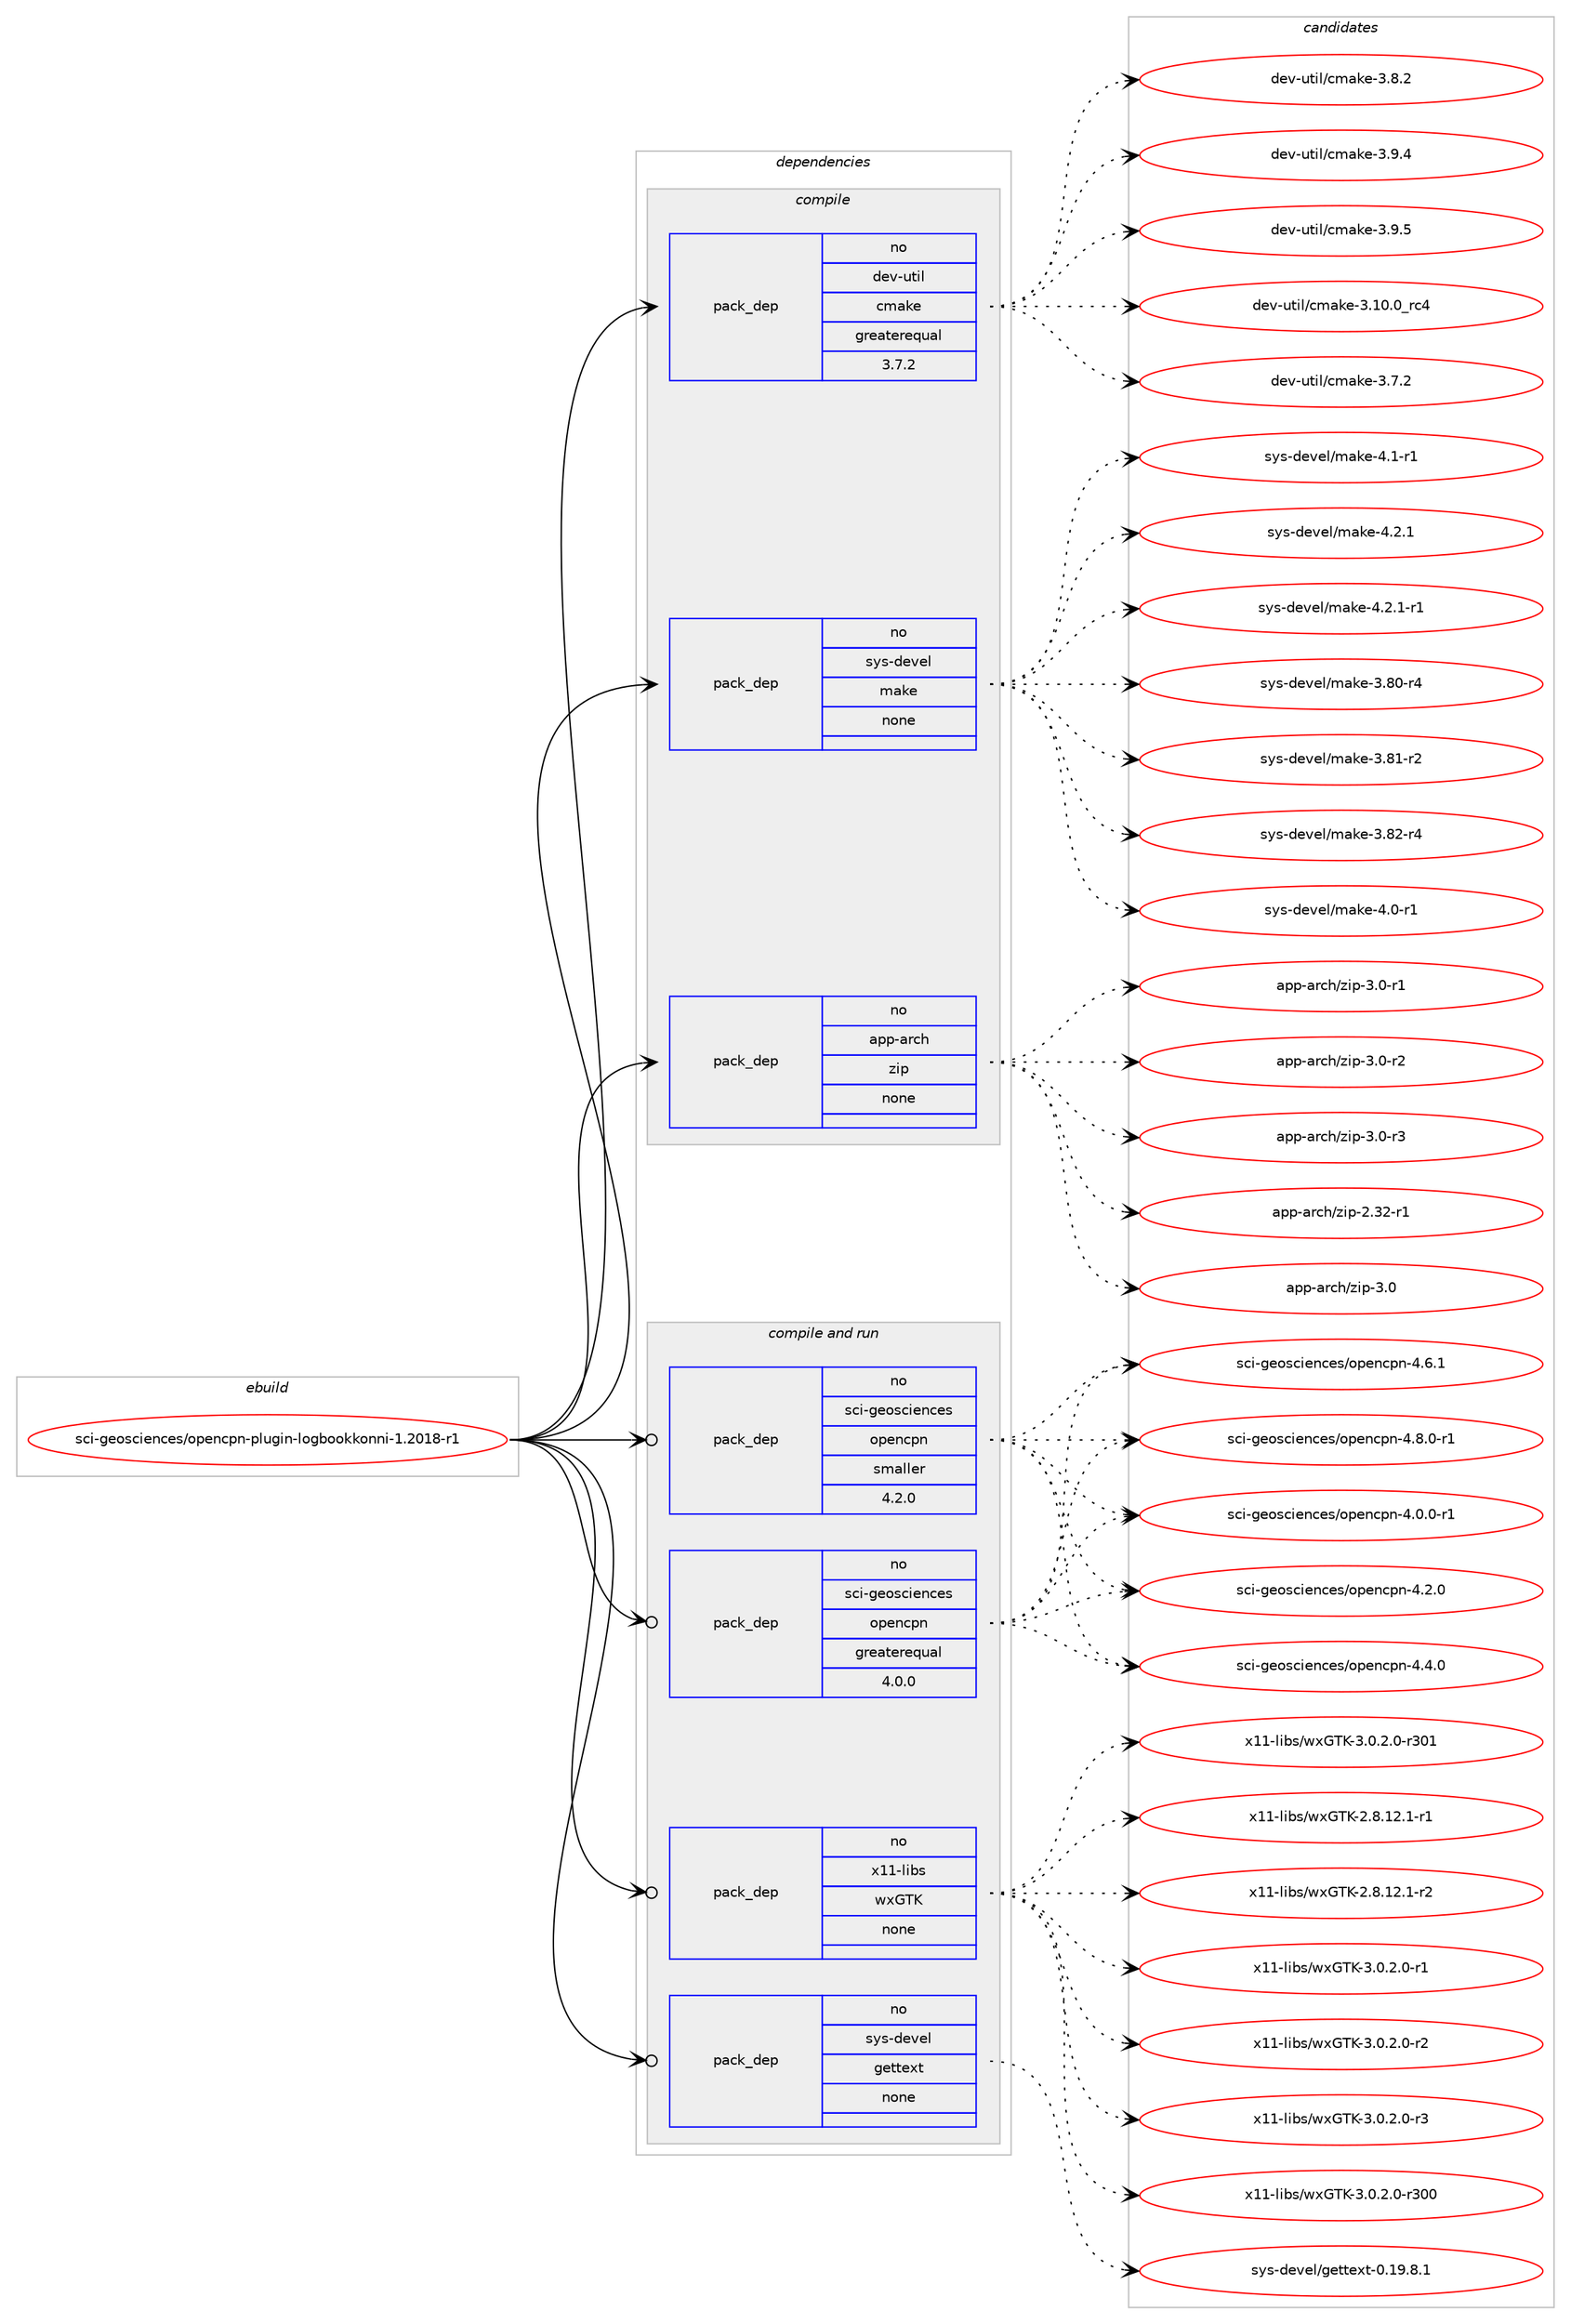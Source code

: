 digraph prolog {

# *************
# Graph options
# *************

newrank=true;
concentrate=true;
compound=true;
graph [rankdir=LR,fontname=Helvetica,fontsize=10,ranksep=1.5];#, ranksep=2.5, nodesep=0.2];
edge  [arrowhead=vee];
node  [fontname=Helvetica,fontsize=10];

# **********
# The ebuild
# **********

subgraph cluster_leftcol {
color=gray;
rank=same;
label=<<i>ebuild</i>>;
id [label="sci-geosciences/opencpn-plugin-logbookkonni-1.2018-r1", color=red, width=4, href="../sci-geosciences/opencpn-plugin-logbookkonni-1.2018-r1.svg"];
}

# ****************
# The dependencies
# ****************

subgraph cluster_midcol {
color=gray;
label=<<i>dependencies</i>>;
subgraph cluster_compile {
fillcolor="#eeeeee";
style=filled;
label=<<i>compile</i>>;
subgraph pack331352 {
dependency449194 [label=<<TABLE BORDER="0" CELLBORDER="1" CELLSPACING="0" CELLPADDING="4" WIDTH="220"><TR><TD ROWSPAN="6" CELLPADDING="30">pack_dep</TD></TR><TR><TD WIDTH="110">no</TD></TR><TR><TD>app-arch</TD></TR><TR><TD>zip</TD></TR><TR><TD>none</TD></TR><TR><TD></TD></TR></TABLE>>, shape=none, color=blue];
}
id:e -> dependency449194:w [weight=20,style="solid",arrowhead="vee"];
subgraph pack331353 {
dependency449195 [label=<<TABLE BORDER="0" CELLBORDER="1" CELLSPACING="0" CELLPADDING="4" WIDTH="220"><TR><TD ROWSPAN="6" CELLPADDING="30">pack_dep</TD></TR><TR><TD WIDTH="110">no</TD></TR><TR><TD>dev-util</TD></TR><TR><TD>cmake</TD></TR><TR><TD>greaterequal</TD></TR><TR><TD>3.7.2</TD></TR></TABLE>>, shape=none, color=blue];
}
id:e -> dependency449195:w [weight=20,style="solid",arrowhead="vee"];
subgraph pack331354 {
dependency449196 [label=<<TABLE BORDER="0" CELLBORDER="1" CELLSPACING="0" CELLPADDING="4" WIDTH="220"><TR><TD ROWSPAN="6" CELLPADDING="30">pack_dep</TD></TR><TR><TD WIDTH="110">no</TD></TR><TR><TD>sys-devel</TD></TR><TR><TD>make</TD></TR><TR><TD>none</TD></TR><TR><TD></TD></TR></TABLE>>, shape=none, color=blue];
}
id:e -> dependency449196:w [weight=20,style="solid",arrowhead="vee"];
}
subgraph cluster_compileandrun {
fillcolor="#eeeeee";
style=filled;
label=<<i>compile and run</i>>;
subgraph pack331355 {
dependency449197 [label=<<TABLE BORDER="0" CELLBORDER="1" CELLSPACING="0" CELLPADDING="4" WIDTH="220"><TR><TD ROWSPAN="6" CELLPADDING="30">pack_dep</TD></TR><TR><TD WIDTH="110">no</TD></TR><TR><TD>sci-geosciences</TD></TR><TR><TD>opencpn</TD></TR><TR><TD>greaterequal</TD></TR><TR><TD>4.0.0</TD></TR></TABLE>>, shape=none, color=blue];
}
id:e -> dependency449197:w [weight=20,style="solid",arrowhead="odotvee"];
subgraph pack331356 {
dependency449198 [label=<<TABLE BORDER="0" CELLBORDER="1" CELLSPACING="0" CELLPADDING="4" WIDTH="220"><TR><TD ROWSPAN="6" CELLPADDING="30">pack_dep</TD></TR><TR><TD WIDTH="110">no</TD></TR><TR><TD>sci-geosciences</TD></TR><TR><TD>opencpn</TD></TR><TR><TD>smaller</TD></TR><TR><TD>4.2.0</TD></TR></TABLE>>, shape=none, color=blue];
}
id:e -> dependency449198:w [weight=20,style="solid",arrowhead="odotvee"];
subgraph pack331357 {
dependency449199 [label=<<TABLE BORDER="0" CELLBORDER="1" CELLSPACING="0" CELLPADDING="4" WIDTH="220"><TR><TD ROWSPAN="6" CELLPADDING="30">pack_dep</TD></TR><TR><TD WIDTH="110">no</TD></TR><TR><TD>sys-devel</TD></TR><TR><TD>gettext</TD></TR><TR><TD>none</TD></TR><TR><TD></TD></TR></TABLE>>, shape=none, color=blue];
}
id:e -> dependency449199:w [weight=20,style="solid",arrowhead="odotvee"];
subgraph pack331358 {
dependency449200 [label=<<TABLE BORDER="0" CELLBORDER="1" CELLSPACING="0" CELLPADDING="4" WIDTH="220"><TR><TD ROWSPAN="6" CELLPADDING="30">pack_dep</TD></TR><TR><TD WIDTH="110">no</TD></TR><TR><TD>x11-libs</TD></TR><TR><TD>wxGTK</TD></TR><TR><TD>none</TD></TR><TR><TD></TD></TR></TABLE>>, shape=none, color=blue];
}
id:e -> dependency449200:w [weight=20,style="solid",arrowhead="odotvee"];
}
subgraph cluster_run {
fillcolor="#eeeeee";
style=filled;
label=<<i>run</i>>;
}
}

# **************
# The candidates
# **************

subgraph cluster_choices {
rank=same;
color=gray;
label=<<i>candidates</i>>;

subgraph choice331352 {
color=black;
nodesep=1;
choice971121124597114991044712210511245504651504511449 [label="app-arch/zip-2.32-r1", color=red, width=4,href="../app-arch/zip-2.32-r1.svg"];
choice971121124597114991044712210511245514648 [label="app-arch/zip-3.0", color=red, width=4,href="../app-arch/zip-3.0.svg"];
choice9711211245971149910447122105112455146484511449 [label="app-arch/zip-3.0-r1", color=red, width=4,href="../app-arch/zip-3.0-r1.svg"];
choice9711211245971149910447122105112455146484511450 [label="app-arch/zip-3.0-r2", color=red, width=4,href="../app-arch/zip-3.0-r2.svg"];
choice9711211245971149910447122105112455146484511451 [label="app-arch/zip-3.0-r3", color=red, width=4,href="../app-arch/zip-3.0-r3.svg"];
dependency449194:e -> choice971121124597114991044712210511245504651504511449:w [style=dotted,weight="100"];
dependency449194:e -> choice971121124597114991044712210511245514648:w [style=dotted,weight="100"];
dependency449194:e -> choice9711211245971149910447122105112455146484511449:w [style=dotted,weight="100"];
dependency449194:e -> choice9711211245971149910447122105112455146484511450:w [style=dotted,weight="100"];
dependency449194:e -> choice9711211245971149910447122105112455146484511451:w [style=dotted,weight="100"];
}
subgraph choice331353 {
color=black;
nodesep=1;
choice1001011184511711610510847991099710710145514649484648951149952 [label="dev-util/cmake-3.10.0_rc4", color=red, width=4,href="../dev-util/cmake-3.10.0_rc4.svg"];
choice10010111845117116105108479910997107101455146554650 [label="dev-util/cmake-3.7.2", color=red, width=4,href="../dev-util/cmake-3.7.2.svg"];
choice10010111845117116105108479910997107101455146564650 [label="dev-util/cmake-3.8.2", color=red, width=4,href="../dev-util/cmake-3.8.2.svg"];
choice10010111845117116105108479910997107101455146574652 [label="dev-util/cmake-3.9.4", color=red, width=4,href="../dev-util/cmake-3.9.4.svg"];
choice10010111845117116105108479910997107101455146574653 [label="dev-util/cmake-3.9.5", color=red, width=4,href="../dev-util/cmake-3.9.5.svg"];
dependency449195:e -> choice1001011184511711610510847991099710710145514649484648951149952:w [style=dotted,weight="100"];
dependency449195:e -> choice10010111845117116105108479910997107101455146554650:w [style=dotted,weight="100"];
dependency449195:e -> choice10010111845117116105108479910997107101455146564650:w [style=dotted,weight="100"];
dependency449195:e -> choice10010111845117116105108479910997107101455146574652:w [style=dotted,weight="100"];
dependency449195:e -> choice10010111845117116105108479910997107101455146574653:w [style=dotted,weight="100"];
}
subgraph choice331354 {
color=black;
nodesep=1;
choice11512111545100101118101108471099710710145514656484511452 [label="sys-devel/make-3.80-r4", color=red, width=4,href="../sys-devel/make-3.80-r4.svg"];
choice11512111545100101118101108471099710710145514656494511450 [label="sys-devel/make-3.81-r2", color=red, width=4,href="../sys-devel/make-3.81-r2.svg"];
choice11512111545100101118101108471099710710145514656504511452 [label="sys-devel/make-3.82-r4", color=red, width=4,href="../sys-devel/make-3.82-r4.svg"];
choice115121115451001011181011084710997107101455246484511449 [label="sys-devel/make-4.0-r1", color=red, width=4,href="../sys-devel/make-4.0-r1.svg"];
choice115121115451001011181011084710997107101455246494511449 [label="sys-devel/make-4.1-r1", color=red, width=4,href="../sys-devel/make-4.1-r1.svg"];
choice115121115451001011181011084710997107101455246504649 [label="sys-devel/make-4.2.1", color=red, width=4,href="../sys-devel/make-4.2.1.svg"];
choice1151211154510010111810110847109971071014552465046494511449 [label="sys-devel/make-4.2.1-r1", color=red, width=4,href="../sys-devel/make-4.2.1-r1.svg"];
dependency449196:e -> choice11512111545100101118101108471099710710145514656484511452:w [style=dotted,weight="100"];
dependency449196:e -> choice11512111545100101118101108471099710710145514656494511450:w [style=dotted,weight="100"];
dependency449196:e -> choice11512111545100101118101108471099710710145514656504511452:w [style=dotted,weight="100"];
dependency449196:e -> choice115121115451001011181011084710997107101455246484511449:w [style=dotted,weight="100"];
dependency449196:e -> choice115121115451001011181011084710997107101455246494511449:w [style=dotted,weight="100"];
dependency449196:e -> choice115121115451001011181011084710997107101455246504649:w [style=dotted,weight="100"];
dependency449196:e -> choice1151211154510010111810110847109971071014552465046494511449:w [style=dotted,weight="100"];
}
subgraph choice331355 {
color=black;
nodesep=1;
choice1159910545103101111115991051011109910111547111112101110991121104552464846484511449 [label="sci-geosciences/opencpn-4.0.0-r1", color=red, width=4,href="../sci-geosciences/opencpn-4.0.0-r1.svg"];
choice115991054510310111111599105101110991011154711111210111099112110455246504648 [label="sci-geosciences/opencpn-4.2.0", color=red, width=4,href="../sci-geosciences/opencpn-4.2.0.svg"];
choice115991054510310111111599105101110991011154711111210111099112110455246524648 [label="sci-geosciences/opencpn-4.4.0", color=red, width=4,href="../sci-geosciences/opencpn-4.4.0.svg"];
choice115991054510310111111599105101110991011154711111210111099112110455246544649 [label="sci-geosciences/opencpn-4.6.1", color=red, width=4,href="../sci-geosciences/opencpn-4.6.1.svg"];
choice1159910545103101111115991051011109910111547111112101110991121104552465646484511449 [label="sci-geosciences/opencpn-4.8.0-r1", color=red, width=4,href="../sci-geosciences/opencpn-4.8.0-r1.svg"];
dependency449197:e -> choice1159910545103101111115991051011109910111547111112101110991121104552464846484511449:w [style=dotted,weight="100"];
dependency449197:e -> choice115991054510310111111599105101110991011154711111210111099112110455246504648:w [style=dotted,weight="100"];
dependency449197:e -> choice115991054510310111111599105101110991011154711111210111099112110455246524648:w [style=dotted,weight="100"];
dependency449197:e -> choice115991054510310111111599105101110991011154711111210111099112110455246544649:w [style=dotted,weight="100"];
dependency449197:e -> choice1159910545103101111115991051011109910111547111112101110991121104552465646484511449:w [style=dotted,weight="100"];
}
subgraph choice331356 {
color=black;
nodesep=1;
choice1159910545103101111115991051011109910111547111112101110991121104552464846484511449 [label="sci-geosciences/opencpn-4.0.0-r1", color=red, width=4,href="../sci-geosciences/opencpn-4.0.0-r1.svg"];
choice115991054510310111111599105101110991011154711111210111099112110455246504648 [label="sci-geosciences/opencpn-4.2.0", color=red, width=4,href="../sci-geosciences/opencpn-4.2.0.svg"];
choice115991054510310111111599105101110991011154711111210111099112110455246524648 [label="sci-geosciences/opencpn-4.4.0", color=red, width=4,href="../sci-geosciences/opencpn-4.4.0.svg"];
choice115991054510310111111599105101110991011154711111210111099112110455246544649 [label="sci-geosciences/opencpn-4.6.1", color=red, width=4,href="../sci-geosciences/opencpn-4.6.1.svg"];
choice1159910545103101111115991051011109910111547111112101110991121104552465646484511449 [label="sci-geosciences/opencpn-4.8.0-r1", color=red, width=4,href="../sci-geosciences/opencpn-4.8.0-r1.svg"];
dependency449198:e -> choice1159910545103101111115991051011109910111547111112101110991121104552464846484511449:w [style=dotted,weight="100"];
dependency449198:e -> choice115991054510310111111599105101110991011154711111210111099112110455246504648:w [style=dotted,weight="100"];
dependency449198:e -> choice115991054510310111111599105101110991011154711111210111099112110455246524648:w [style=dotted,weight="100"];
dependency449198:e -> choice115991054510310111111599105101110991011154711111210111099112110455246544649:w [style=dotted,weight="100"];
dependency449198:e -> choice1159910545103101111115991051011109910111547111112101110991121104552465646484511449:w [style=dotted,weight="100"];
}
subgraph choice331357 {
color=black;
nodesep=1;
choice1151211154510010111810110847103101116116101120116454846495746564649 [label="sys-devel/gettext-0.19.8.1", color=red, width=4,href="../sys-devel/gettext-0.19.8.1.svg"];
dependency449199:e -> choice1151211154510010111810110847103101116116101120116454846495746564649:w [style=dotted,weight="100"];
}
subgraph choice331358 {
color=black;
nodesep=1;
choice12049494510810598115471191207184754550465646495046494511449 [label="x11-libs/wxGTK-2.8.12.1-r1", color=red, width=4,href="../x11-libs/wxGTK-2.8.12.1-r1.svg"];
choice12049494510810598115471191207184754550465646495046494511450 [label="x11-libs/wxGTK-2.8.12.1-r2", color=red, width=4,href="../x11-libs/wxGTK-2.8.12.1-r2.svg"];
choice120494945108105981154711912071847545514648465046484511449 [label="x11-libs/wxGTK-3.0.2.0-r1", color=red, width=4,href="../x11-libs/wxGTK-3.0.2.0-r1.svg"];
choice120494945108105981154711912071847545514648465046484511450 [label="x11-libs/wxGTK-3.0.2.0-r2", color=red, width=4,href="../x11-libs/wxGTK-3.0.2.0-r2.svg"];
choice120494945108105981154711912071847545514648465046484511451 [label="x11-libs/wxGTK-3.0.2.0-r3", color=red, width=4,href="../x11-libs/wxGTK-3.0.2.0-r3.svg"];
choice1204949451081059811547119120718475455146484650464845114514848 [label="x11-libs/wxGTK-3.0.2.0-r300", color=red, width=4,href="../x11-libs/wxGTK-3.0.2.0-r300.svg"];
choice1204949451081059811547119120718475455146484650464845114514849 [label="x11-libs/wxGTK-3.0.2.0-r301", color=red, width=4,href="../x11-libs/wxGTK-3.0.2.0-r301.svg"];
dependency449200:e -> choice12049494510810598115471191207184754550465646495046494511449:w [style=dotted,weight="100"];
dependency449200:e -> choice12049494510810598115471191207184754550465646495046494511450:w [style=dotted,weight="100"];
dependency449200:e -> choice120494945108105981154711912071847545514648465046484511449:w [style=dotted,weight="100"];
dependency449200:e -> choice120494945108105981154711912071847545514648465046484511450:w [style=dotted,weight="100"];
dependency449200:e -> choice120494945108105981154711912071847545514648465046484511451:w [style=dotted,weight="100"];
dependency449200:e -> choice1204949451081059811547119120718475455146484650464845114514848:w [style=dotted,weight="100"];
dependency449200:e -> choice1204949451081059811547119120718475455146484650464845114514849:w [style=dotted,weight="100"];
}
}

}
